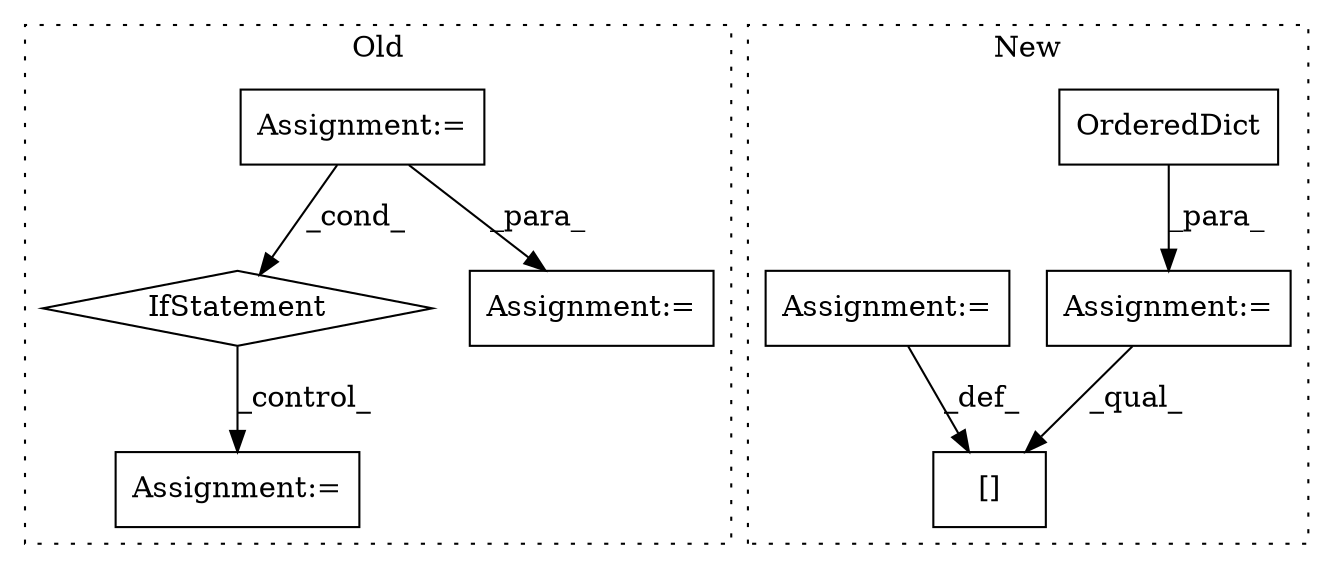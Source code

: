 digraph G {
subgraph cluster0 {
1 [label="IfStatement" a="25" s="4663,4684" l="4,2" shape="diamond"];
6 [label="Assignment:=" a="7" s="4192" l="1" shape="box"];
7 [label="Assignment:=" a="7" s="4771" l="1" shape="box"];
8 [label="Assignment:=" a="7" s="4215" l="1" shape="box"];
label = "Old";
style="dotted";
}
subgraph cluster1 {
2 [label="OrderedDict" a="32" s="4837" l="13" shape="box"];
3 [label="Assignment:=" a="7" s="4836" l="1" shape="box"];
4 [label="[]" a="2" s="4856,4878" l="6,1" shape="box"];
5 [label="Assignment:=" a="7" s="4879" l="1" shape="box"];
label = "New";
style="dotted";
}
1 -> 7 [label="_control_"];
2 -> 3 [label="_para_"];
3 -> 4 [label="_qual_"];
5 -> 4 [label="_def_"];
6 -> 1 [label="_cond_"];
6 -> 8 [label="_para_"];
}